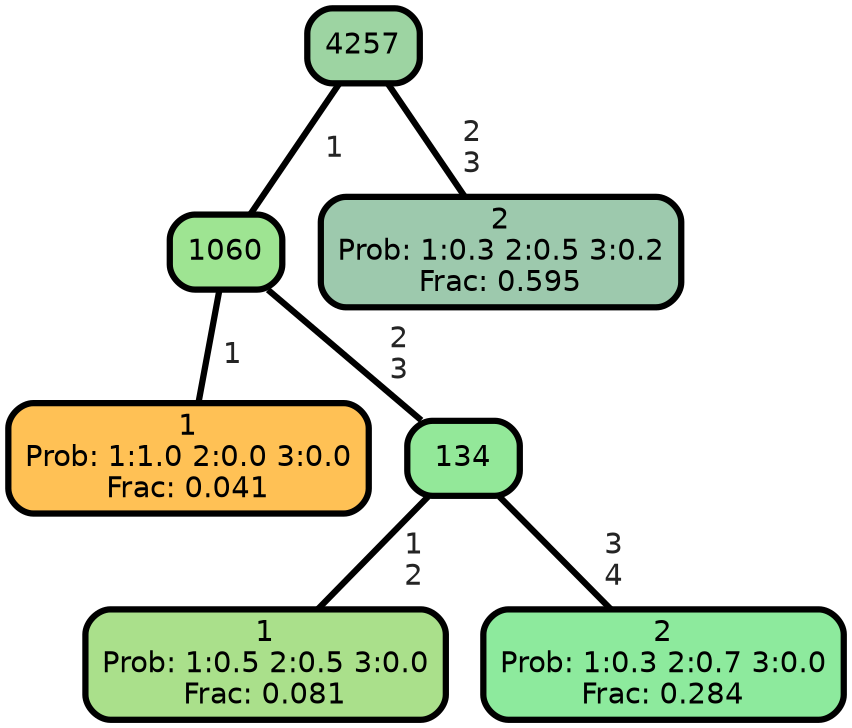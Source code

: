 graph Tree {
node [shape=box, style="filled, rounded",color="black",penwidth="3",fontcolor="black",                 fontname=helvetica] ;
graph [ranksep="0 equally", splines=straight,                 bgcolor=transparent, dpi=200] ;
edge [fontname=helvetica, fontweight=bold,fontcolor=grey14,color=black] ;
0 [label="1
Prob: 1:1.0 2:0.0 3:0.0
Frac: 0.041", fillcolor="#ffc155"] ;
1 [label="1060", fillcolor="#9ee492"] ;
2 [label="1
Prob: 1:0.5 2:0.5 3:0.0
Frac: 0.081", fillcolor="#aae08b"] ;
3 [label="134", fillcolor="#93e899"] ;
4 [label="2
Prob: 1:0.3 2:0.7 3:0.0
Frac: 0.284", fillcolor="#8dea9d"] ;
5 [label="4257", fillcolor="#9dd4a2"] ;
6 [label="2
Prob: 1:0.3 2:0.5 3:0.2
Frac: 0.595", fillcolor="#9dc9ad"] ;
1 -- 0 [label=" 1",penwidth=3] ;
1 -- 3 [label=" 2\n 3",penwidth=3] ;
3 -- 2 [label=" 1\n 2",penwidth=3] ;
3 -- 4 [label=" 3\n 4",penwidth=3] ;
5 -- 1 [label=" 1",penwidth=3] ;
5 -- 6 [label=" 2\n 3",penwidth=3] ;
{rank = same;}}
